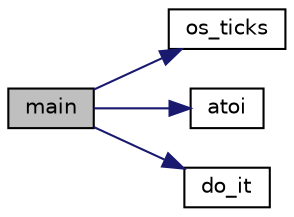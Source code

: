 digraph "main"
{
  edge [fontname="Helvetica",fontsize="10",labelfontname="Helvetica",labelfontsize="10"];
  node [fontname="Helvetica",fontsize="10",shape=record];
  rankdir="LR";
  Node5 [label="main",height=0.2,width=0.4,color="black", fillcolor="grey75", style="filled", fontcolor="black"];
  Node5 -> Node6 [color="midnightblue",fontsize="10",style="solid",fontname="Helvetica"];
  Node6 [label="os_ticks",height=0.2,width=0.4,color="black", fillcolor="white", style="filled",URL="$d5/db4/io__and__os_8h.html#a3da6d2b09e35d569adb7101dffcb5224"];
  Node5 -> Node7 [color="midnightblue",fontsize="10",style="solid",fontname="Helvetica"];
  Node7 [label="atoi",height=0.2,width=0.4,color="black", fillcolor="white", style="filled",URL="$d9/d60/discreta_8h.html#ad0ac71cbcb495289e474437d6b7d7fac"];
  Node5 -> Node8 [color="midnightblue",fontsize="10",style="solid",fontname="Helvetica"];
  Node8 [label="do_it",height=0.2,width=0.4,color="black", fillcolor="white", style="filled",URL="$d9/df3/cayley__sym__n_8_c.html#ab4f43aff64e4371cbd0499ed0a5e76d2"];
}

